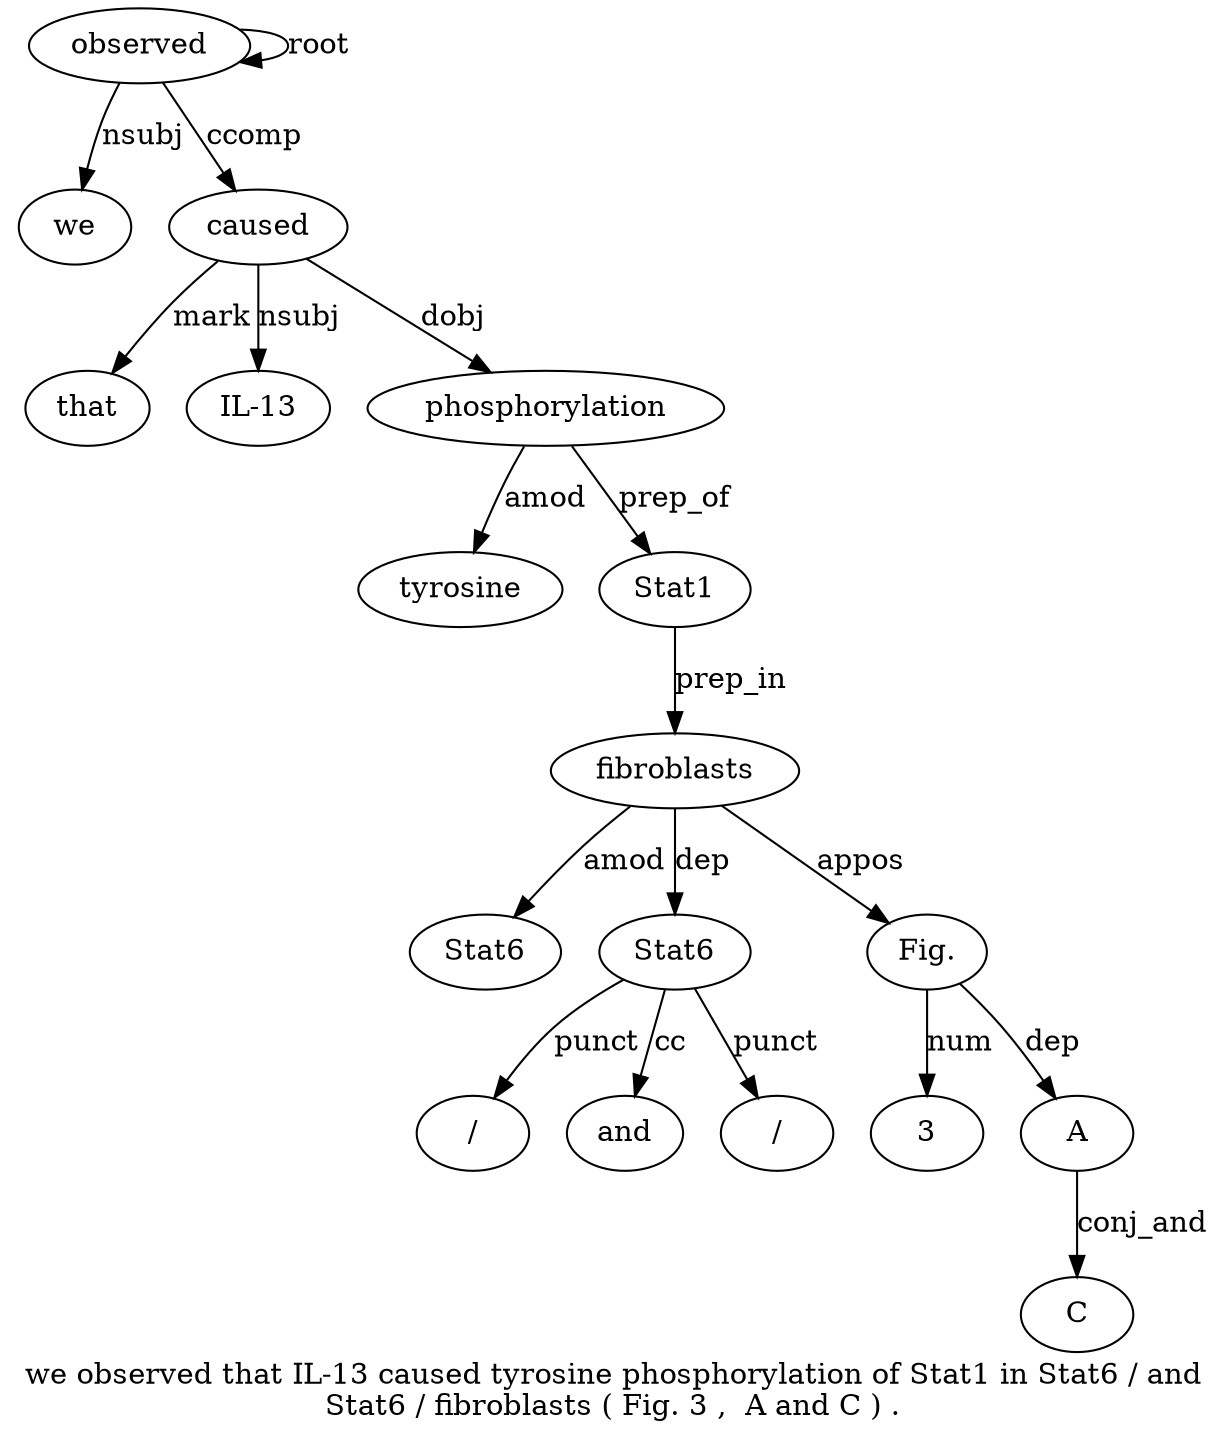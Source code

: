 digraph "we observed that IL-13 caused tyrosine phosphorylation of Stat1 in Stat6 / and Stat6 / fibroblasts ( Fig. 3 ,  A and C ) ." {
label="we observed that IL-13 caused tyrosine phosphorylation of Stat1 in Stat6 / and
Stat6 / fibroblasts ( Fig. 3 ,  A and C ) .";
observed2 [style=filled, fillcolor=white, label=observed];
we1 [style=filled, fillcolor=white, label=we];
observed2 -> we1  [label=nsubj];
observed2 -> observed2  [label=root];
caused5 [style=filled, fillcolor=white, label=caused];
that3 [style=filled, fillcolor=white, label=that];
caused5 -> that3  [label=mark];
"IL-134" [style=filled, fillcolor=white, label="IL-13"];
caused5 -> "IL-134"  [label=nsubj];
observed2 -> caused5  [label=ccomp];
phosphorylation7 [style=filled, fillcolor=white, label=phosphorylation];
tyrosine6 [style=filled, fillcolor=white, label=tyrosine];
phosphorylation7 -> tyrosine6  [label=amod];
caused5 -> phosphorylation7  [label=dobj];
Stat19 [style=filled, fillcolor=white, label=Stat1];
phosphorylation7 -> Stat19  [label=prep_of];
fibroblasts16 [style=filled, fillcolor=white, label=fibroblasts];
Stat611 [style=filled, fillcolor=white, label=Stat6];
fibroblasts16 -> Stat611  [label=amod];
Stat614 [style=filled, fillcolor=white, label=Stat6];
"/12" [style=filled, fillcolor=white, label="/"];
Stat614 -> "/12"  [label=punct];
and13 [style=filled, fillcolor=white, label=and];
Stat614 -> and13  [label=cc];
fibroblasts16 -> Stat614  [label=dep];
"/15" [style=filled, fillcolor=white, label="/"];
Stat614 -> "/15"  [label=punct];
Stat19 -> fibroblasts16  [label=prep_in];
"Fig.18" [style=filled, fillcolor=white, label="Fig."];
fibroblasts16 -> "Fig.18"  [label=appos];
319 [style=filled, fillcolor=white, label=3];
"Fig.18" -> 319  [label=num];
A21 [style=filled, fillcolor=white, label=A];
"Fig.18" -> A21  [label=dep];
C23 [style=filled, fillcolor=white, label=C];
A21 -> C23  [label=conj_and];
}
